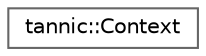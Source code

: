 digraph "Graphical Class Hierarchy"
{
 // LATEX_PDF_SIZE
  bgcolor="transparent";
  edge [fontname=Helvetica,fontsize=10,labelfontname=Helvetica,labelfontsize=10];
  node [fontname=Helvetica,fontsize=10,shape=box,height=0.2,width=0.4];
  rankdir="LR";
  Node0 [id="Node000000",label="tannic::Context",height=0.2,width=0.4,color="grey40", fillcolor="white", style="filled",URL="$d4/d73/classtannic_1_1Context.html",tooltip=" "];
}
